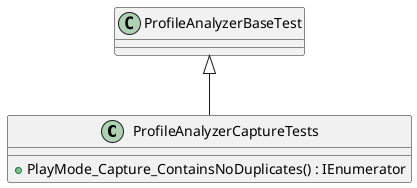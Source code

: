 @startuml
class ProfileAnalyzerCaptureTests {
    + PlayMode_Capture_ContainsNoDuplicates() : IEnumerator
}
ProfileAnalyzerBaseTest <|-- ProfileAnalyzerCaptureTests
@enduml
